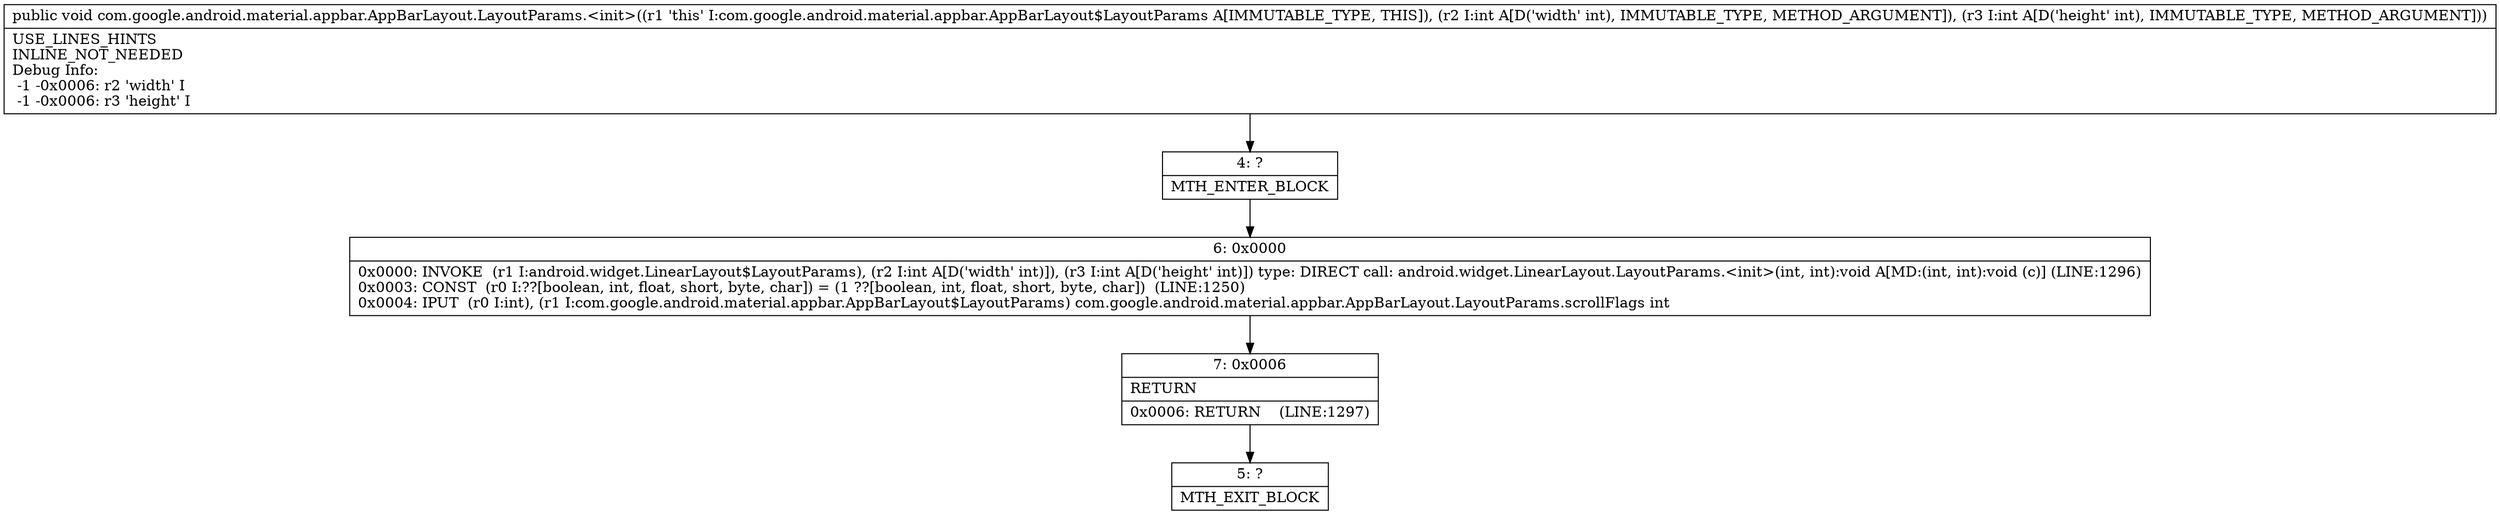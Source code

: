 digraph "CFG forcom.google.android.material.appbar.AppBarLayout.LayoutParams.\<init\>(II)V" {
Node_4 [shape=record,label="{4\:\ ?|MTH_ENTER_BLOCK\l}"];
Node_6 [shape=record,label="{6\:\ 0x0000|0x0000: INVOKE  (r1 I:android.widget.LinearLayout$LayoutParams), (r2 I:int A[D('width' int)]), (r3 I:int A[D('height' int)]) type: DIRECT call: android.widget.LinearLayout.LayoutParams.\<init\>(int, int):void A[MD:(int, int):void (c)] (LINE:1296)\l0x0003: CONST  (r0 I:??[boolean, int, float, short, byte, char]) = (1 ??[boolean, int, float, short, byte, char])  (LINE:1250)\l0x0004: IPUT  (r0 I:int), (r1 I:com.google.android.material.appbar.AppBarLayout$LayoutParams) com.google.android.material.appbar.AppBarLayout.LayoutParams.scrollFlags int \l}"];
Node_7 [shape=record,label="{7\:\ 0x0006|RETURN\l|0x0006: RETURN    (LINE:1297)\l}"];
Node_5 [shape=record,label="{5\:\ ?|MTH_EXIT_BLOCK\l}"];
MethodNode[shape=record,label="{public void com.google.android.material.appbar.AppBarLayout.LayoutParams.\<init\>((r1 'this' I:com.google.android.material.appbar.AppBarLayout$LayoutParams A[IMMUTABLE_TYPE, THIS]), (r2 I:int A[D('width' int), IMMUTABLE_TYPE, METHOD_ARGUMENT]), (r3 I:int A[D('height' int), IMMUTABLE_TYPE, METHOD_ARGUMENT]))  | USE_LINES_HINTS\lINLINE_NOT_NEEDED\lDebug Info:\l  \-1 \-0x0006: r2 'width' I\l  \-1 \-0x0006: r3 'height' I\l}"];
MethodNode -> Node_4;Node_4 -> Node_6;
Node_6 -> Node_7;
Node_7 -> Node_5;
}

